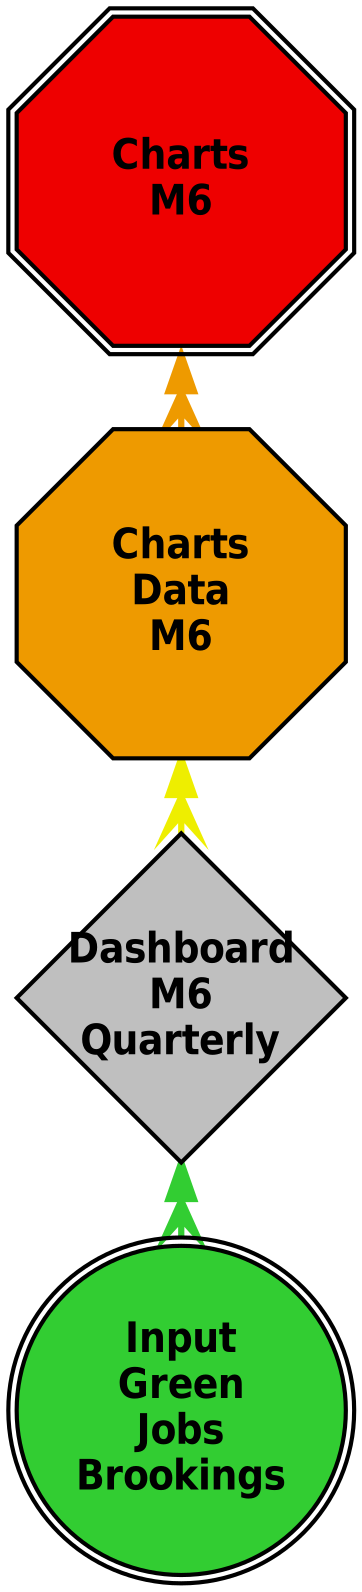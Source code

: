 digraph dependencies {
layers="one:two:three";
outputorder="edgesfirst";
nodesep=0.75;
Input_Green_Jobs_Brookings [layer="two"] [style="filled"] [height="2.2"] [shape="doublecircle"] [fontsize="20"] [fillcolor="limegreen"] [fontname="Helvetica-Narrow-Bold"] [fixedsize="true"] [label="Input\nGreen\nJobs\nBrookings"] [width="2.2"] [penwidth="2"];
Dashboard_M6_Quarterly -> Input_Green_Jobs_Brookings [layer="one"] [arrowhead="crow"] [color="limegreen"] [arrowsize="1.75"] [dir="both"] [penwidth="3"];
Dashboard_M6_Quarterly [layer="two"] [style="filled"] [height="2.2"] [shape="diamond"] [fontsize="20"] [fillcolor="grey75"] [fontname="Helvetica-Narrow-Bold"] [fixedsize="true"] [label="Dashboard\nM6\nQuarterly"] [width="2.2"] [penwidth="2"];
Charts_Data_M6 -> Dashboard_M6_Quarterly [layer="one"] [arrowhead="crow"] [color="yellow2"] [arrowsize="1.75"] [dir="both"] [penwidth="3"];
Charts_Data_M6 [layer="two"] [style="filled"] [height="2.2"] [shape="octagon"] [fontsize="20"] [fillcolor="orange2"] [fontname="Helvetica-Narrow-Bold"] [fixedsize="true"] [label="Charts\nData\nM6"] [width="2.2"] [penwidth="2"];
Charts_M6 -> Charts_Data_M6 [layer="one"] [arrowhead="crow"] [color="orange2"] [arrowsize="1.75"] [dir="both"] [penwidth="3"];
Charts_M6 [layer="two"] [style="filled"] [height="2.2"] [shape="doubleoctagon"] [fontsize="20"] [fillcolor="red2"] [fontname="Helvetica-Narrow-Bold"] [fixedsize="true"] [label="Charts\nM6"] [width="2.2"] [penwidth="2"];
}